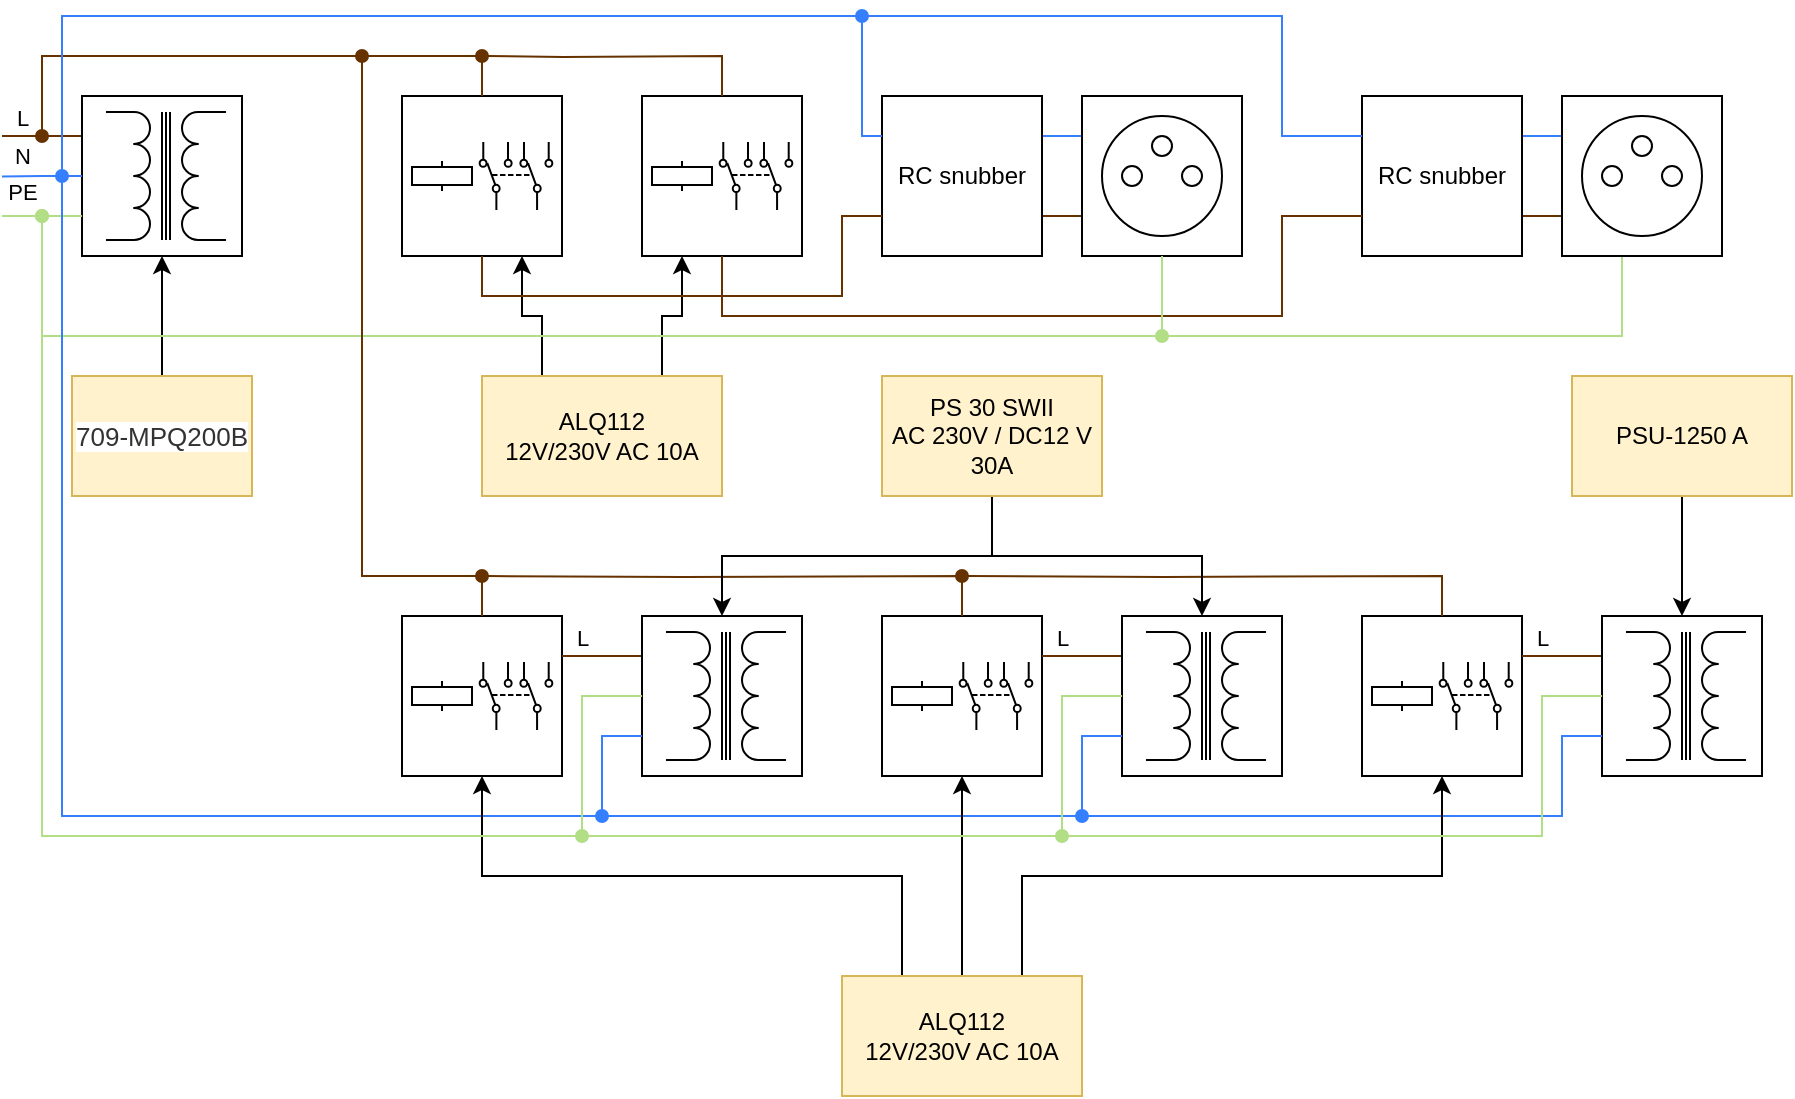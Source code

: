 <mxfile version="26.0.14">
  <diagram name="Page-1" id="16e2658f-23c8-b752-8be9-c03fbebb8bbe">
    <mxGraphModel dx="1405" dy="873" grid="1" gridSize="10" guides="1" tooltips="1" connect="1" arrows="1" fold="1" page="1" pageScale="1" pageWidth="1100" pageHeight="850" background="none" math="0" shadow="0">
      <root>
        <mxCell id="0" />
        <mxCell id="1" parent="0" />
        <mxCell id="LKb27FOyA3Ze82E5zqdl-3" value="" style="group" vertex="1" connectable="0" parent="1">
          <mxGeometry x="80" y="60" width="80" height="80" as="geometry" />
        </mxCell>
        <mxCell id="LKb27FOyA3Ze82E5zqdl-4" style="edgeStyle=orthogonalEdgeStyle;rounded=0;orthogonalLoop=1;jettySize=auto;html=1;exitX=0;exitY=0.25;exitDx=0;exitDy=0;startArrow=none;startFill=0;endArrow=none;strokeColor=#663300;" edge="1" parent="LKb27FOyA3Ze82E5zqdl-3" source="LKb27FOyA3Ze82E5zqdl-2">
          <mxGeometry relative="1" as="geometry">
            <mxPoint x="-40" y="20.023" as="targetPoint" />
          </mxGeometry>
        </mxCell>
        <mxCell id="LKb27FOyA3Ze82E5zqdl-5" value="L" style="edgeLabel;html=1;align=center;verticalAlign=middle;resizable=0;points=[];" vertex="1" connectable="0" parent="LKb27FOyA3Ze82E5zqdl-4">
          <mxGeometry x="0.157" y="-1" relative="1" as="geometry">
            <mxPoint x="-7" y="-9" as="offset" />
          </mxGeometry>
        </mxCell>
        <mxCell id="LKb27FOyA3Ze82E5zqdl-6" style="edgeStyle=orthogonalEdgeStyle;rounded=0;orthogonalLoop=1;jettySize=auto;html=1;exitX=0;exitY=0.5;exitDx=0;exitDy=0;endArrow=none;startFill=0;strokeColor=#357FFF;" edge="1" parent="LKb27FOyA3Ze82E5zqdl-3" source="LKb27FOyA3Ze82E5zqdl-2">
          <mxGeometry relative="1" as="geometry">
            <mxPoint x="-40" y="40.2" as="targetPoint" />
          </mxGeometry>
        </mxCell>
        <mxCell id="LKb27FOyA3Ze82E5zqdl-7" value="N" style="edgeLabel;html=1;align=center;verticalAlign=middle;resizable=0;points=[];" vertex="1" connectable="0" parent="LKb27FOyA3Ze82E5zqdl-6">
          <mxGeometry x="-0.273" y="-1" relative="1" as="geometry">
            <mxPoint x="-15" y="-9" as="offset" />
          </mxGeometry>
        </mxCell>
        <mxCell id="LKb27FOyA3Ze82E5zqdl-2" value="" style="rounded=0;whiteSpace=wrap;html=1;" vertex="1" parent="LKb27FOyA3Ze82E5zqdl-3">
          <mxGeometry width="80" height="80" as="geometry" />
        </mxCell>
        <mxCell id="LKb27FOyA3Ze82E5zqdl-1" value="" style="pointerEvents=1;verticalLabelPosition=bottom;shadow=0;dashed=0;align=center;html=1;verticalAlign=top;shape=mxgraph.electrical.inductors.transformer_1;rotation=-90;" vertex="1" parent="LKb27FOyA3Ze82E5zqdl-3">
          <mxGeometry x="10" y="10" width="64" height="60" as="geometry" />
        </mxCell>
        <mxCell id="LKb27FOyA3Ze82E5zqdl-11" style="edgeStyle=orthogonalEdgeStyle;rounded=0;orthogonalLoop=1;jettySize=auto;html=1;entryX=0;entryY=0.75;entryDx=0;entryDy=0;endArrow=none;startFill=0;strokeColor=#B2DE85;" edge="1" parent="1" target="LKb27FOyA3Ze82E5zqdl-2">
          <mxGeometry relative="1" as="geometry">
            <mxPoint x="40" y="120" as="sourcePoint" />
            <Array as="points">
              <mxPoint x="40" y="120" />
            </Array>
          </mxGeometry>
        </mxCell>
        <mxCell id="LKb27FOyA3Ze82E5zqdl-12" value="PE" style="edgeLabel;html=1;align=center;verticalAlign=middle;resizable=0;points=[];" vertex="1" connectable="0" parent="LKb27FOyA3Ze82E5zqdl-11">
          <mxGeometry x="0.155" relative="1" as="geometry">
            <mxPoint x="-13" y="-12" as="offset" />
          </mxGeometry>
        </mxCell>
        <mxCell id="LKb27FOyA3Ze82E5zqdl-18" value="" style="group" vertex="1" connectable="0" parent="1">
          <mxGeometry x="240" y="60" width="80" height="80" as="geometry" />
        </mxCell>
        <mxCell id="LKb27FOyA3Ze82E5zqdl-15" value="" style="whiteSpace=wrap;html=1;aspect=fixed;" vertex="1" parent="LKb27FOyA3Ze82E5zqdl-18">
          <mxGeometry width="80" height="80" as="geometry" />
        </mxCell>
        <mxCell id="LKb27FOyA3Ze82E5zqdl-16" value="" style="pointerEvents=1;verticalLabelPosition=bottom;shadow=0;dashed=0;align=center;html=1;verticalAlign=top;shape=mxgraph.electrical.electro-mechanical.dpdt3;elSwitchState=1;rotation=-90;" vertex="1" parent="LKb27FOyA3Ze82E5zqdl-18">
          <mxGeometry x="40" y="21.83" width="34" height="36.34" as="geometry" />
        </mxCell>
        <mxCell id="LKb27FOyA3Ze82E5zqdl-17" value="" style="pointerEvents=1;verticalLabelPosition=bottom;shadow=0;dashed=0;align=center;html=1;verticalAlign=top;shape=mxgraph.electrical.electro-mechanical.relay_coil;" vertex="1" parent="LKb27FOyA3Ze82E5zqdl-18">
          <mxGeometry x="5" y="32.5" width="30" height="15" as="geometry" />
        </mxCell>
        <mxCell id="LKb27FOyA3Ze82E5zqdl-20" style="edgeStyle=orthogonalEdgeStyle;rounded=0;orthogonalLoop=1;jettySize=auto;html=1;exitX=0.5;exitY=0;exitDx=0;exitDy=0;entryX=0.5;entryY=1;entryDx=0;entryDy=0;" edge="1" parent="1" source="LKb27FOyA3Ze82E5zqdl-19" target="LKb27FOyA3Ze82E5zqdl-2">
          <mxGeometry relative="1" as="geometry" />
        </mxCell>
        <mxCell id="LKb27FOyA3Ze82E5zqdl-19" value="&lt;span style=&quot;color: rgb(51, 51, 51); font-family: Arial, Helvetica, sans-serif; font-size: 13px; text-align: start; background-color: rgb(255, 255, 255);&quot;&gt;709-MPQ200B&lt;/span&gt;" style="rounded=0;whiteSpace=wrap;html=1;fillColor=#fff2cc;strokeColor=#d6b656;" vertex="1" parent="1">
          <mxGeometry x="75" y="200" width="90" height="60" as="geometry" />
        </mxCell>
        <mxCell id="LKb27FOyA3Ze82E5zqdl-21" style="edgeStyle=orthogonalEdgeStyle;rounded=0;orthogonalLoop=1;jettySize=auto;html=1;entryX=0.5;entryY=0;entryDx=0;entryDy=0;endArrow=none;startFill=1;endFill=1;startArrow=oval;strokeColor=#663300;" edge="1" parent="1" target="LKb27FOyA3Ze82E5zqdl-15">
          <mxGeometry relative="1" as="geometry">
            <mxPoint x="60" y="80" as="sourcePoint" />
            <Array as="points">
              <mxPoint x="60" y="40" />
              <mxPoint x="280" y="40" />
            </Array>
          </mxGeometry>
        </mxCell>
        <mxCell id="LKb27FOyA3Ze82E5zqdl-28" style="edgeStyle=orthogonalEdgeStyle;rounded=0;orthogonalLoop=1;jettySize=auto;html=1;exitX=0.25;exitY=0;exitDx=0;exitDy=0;entryX=0.75;entryY=1;entryDx=0;entryDy=0;" edge="1" parent="1" source="LKb27FOyA3Ze82E5zqdl-22" target="LKb27FOyA3Ze82E5zqdl-15">
          <mxGeometry relative="1" as="geometry" />
        </mxCell>
        <mxCell id="LKb27FOyA3Ze82E5zqdl-29" style="edgeStyle=orthogonalEdgeStyle;rounded=0;orthogonalLoop=1;jettySize=auto;html=1;exitX=0.75;exitY=0;exitDx=0;exitDy=0;entryX=0.25;entryY=1;entryDx=0;entryDy=0;" edge="1" parent="1" source="LKb27FOyA3Ze82E5zqdl-22" target="LKb27FOyA3Ze82E5zqdl-24">
          <mxGeometry relative="1" as="geometry" />
        </mxCell>
        <mxCell id="LKb27FOyA3Ze82E5zqdl-22" value="ALQ112&lt;br&gt;12V/230V AC 10A" style="rounded=0;whiteSpace=wrap;html=1;fillColor=#fff2cc;strokeColor=#d6b656;" vertex="1" parent="1">
          <mxGeometry x="280" y="200" width="120" height="60" as="geometry" />
        </mxCell>
        <mxCell id="LKb27FOyA3Ze82E5zqdl-23" value="" style="group" vertex="1" connectable="0" parent="1">
          <mxGeometry x="360" y="60" width="80" height="80" as="geometry" />
        </mxCell>
        <mxCell id="LKb27FOyA3Ze82E5zqdl-24" value="" style="whiteSpace=wrap;html=1;aspect=fixed;" vertex="1" parent="LKb27FOyA3Ze82E5zqdl-23">
          <mxGeometry width="80" height="80" as="geometry" />
        </mxCell>
        <mxCell id="LKb27FOyA3Ze82E5zqdl-25" value="" style="pointerEvents=1;verticalLabelPosition=bottom;shadow=0;dashed=0;align=center;html=1;verticalAlign=top;shape=mxgraph.electrical.electro-mechanical.dpdt3;elSwitchState=1;rotation=-90;" vertex="1" parent="LKb27FOyA3Ze82E5zqdl-23">
          <mxGeometry x="40" y="21.83" width="34" height="36.34" as="geometry" />
        </mxCell>
        <mxCell id="LKb27FOyA3Ze82E5zqdl-26" value="" style="pointerEvents=1;verticalLabelPosition=bottom;shadow=0;dashed=0;align=center;html=1;verticalAlign=top;shape=mxgraph.electrical.electro-mechanical.relay_coil;" vertex="1" parent="LKb27FOyA3Ze82E5zqdl-23">
          <mxGeometry x="5" y="32.5" width="30" height="15" as="geometry" />
        </mxCell>
        <mxCell id="LKb27FOyA3Ze82E5zqdl-27" style="edgeStyle=orthogonalEdgeStyle;rounded=0;orthogonalLoop=1;jettySize=auto;html=1;entryX=0.5;entryY=0;entryDx=0;entryDy=0;endArrow=none;startFill=1;startArrow=oval;strokeColor=#663300;" edge="1" parent="1" target="LKb27FOyA3Ze82E5zqdl-24">
          <mxGeometry relative="1" as="geometry">
            <mxPoint x="280" y="40" as="sourcePoint" />
          </mxGeometry>
        </mxCell>
        <mxCell id="LKb27FOyA3Ze82E5zqdl-47" style="edgeStyle=orthogonalEdgeStyle;rounded=0;orthogonalLoop=1;jettySize=auto;html=1;exitX=1;exitY=0.25;exitDx=0;exitDy=0;entryX=0;entryY=0.25;entryDx=0;entryDy=0;endArrow=none;startFill=0;strokeColor=#357FFF;" edge="1" parent="1" source="LKb27FOyA3Ze82E5zqdl-30" target="LKb27FOyA3Ze82E5zqdl-37">
          <mxGeometry relative="1" as="geometry" />
        </mxCell>
        <mxCell id="LKb27FOyA3Ze82E5zqdl-48" style="edgeStyle=orthogonalEdgeStyle;rounded=0;orthogonalLoop=1;jettySize=auto;html=1;exitX=1;exitY=0.75;exitDx=0;exitDy=0;entryX=0;entryY=0.75;entryDx=0;entryDy=0;endArrow=none;startFill=0;strokeColor=#663300;" edge="1" parent="1" source="LKb27FOyA3Ze82E5zqdl-30" target="LKb27FOyA3Ze82E5zqdl-37">
          <mxGeometry relative="1" as="geometry" />
        </mxCell>
        <mxCell id="LKb27FOyA3Ze82E5zqdl-30" value="RC snubber" style="whiteSpace=wrap;html=1;aspect=fixed;container=1;" vertex="1" parent="1">
          <mxGeometry x="480" y="60" width="80" height="80" as="geometry" />
        </mxCell>
        <mxCell id="LKb27FOyA3Ze82E5zqdl-49" style="edgeStyle=orthogonalEdgeStyle;rounded=0;orthogonalLoop=1;jettySize=auto;html=1;exitX=1;exitY=0.25;exitDx=0;exitDy=0;entryX=0;entryY=0.25;entryDx=0;entryDy=0;endArrow=none;startFill=0;strokeColor=#357FFF;" edge="1" parent="1" source="LKb27FOyA3Ze82E5zqdl-31" target="LKb27FOyA3Ze82E5zqdl-42">
          <mxGeometry relative="1" as="geometry" />
        </mxCell>
        <mxCell id="LKb27FOyA3Ze82E5zqdl-50" style="edgeStyle=orthogonalEdgeStyle;rounded=0;orthogonalLoop=1;jettySize=auto;html=1;exitX=1;exitY=0.75;exitDx=0;exitDy=0;entryX=0;entryY=0.75;entryDx=0;entryDy=0;endArrow=none;startFill=0;strokeColor=#663300;" edge="1" parent="1" source="LKb27FOyA3Ze82E5zqdl-31" target="LKb27FOyA3Ze82E5zqdl-42">
          <mxGeometry relative="1" as="geometry" />
        </mxCell>
        <mxCell id="LKb27FOyA3Ze82E5zqdl-31" value="RC snubber" style="whiteSpace=wrap;html=1;aspect=fixed;container=1;" vertex="1" parent="1">
          <mxGeometry x="720" y="60" width="80" height="80" as="geometry" />
        </mxCell>
        <mxCell id="LKb27FOyA3Ze82E5zqdl-32" style="edgeStyle=orthogonalEdgeStyle;rounded=0;orthogonalLoop=1;jettySize=auto;html=1;exitX=0.5;exitY=1;exitDx=0;exitDy=0;entryX=0;entryY=0.75;entryDx=0;entryDy=0;endArrow=none;startFill=0;strokeColor=#663300;" edge="1" parent="1" source="LKb27FOyA3Ze82E5zqdl-15" target="LKb27FOyA3Ze82E5zqdl-30">
          <mxGeometry relative="1" as="geometry">
            <Array as="points">
              <mxPoint x="280" y="160" />
              <mxPoint x="460" y="160" />
              <mxPoint x="460" y="120" />
            </Array>
          </mxGeometry>
        </mxCell>
        <mxCell id="LKb27FOyA3Ze82E5zqdl-33" style="edgeStyle=orthogonalEdgeStyle;rounded=0;orthogonalLoop=1;jettySize=auto;html=1;exitX=0.5;exitY=1;exitDx=0;exitDy=0;entryX=0;entryY=0.75;entryDx=0;entryDy=0;endArrow=none;startFill=0;strokeColor=#663300;" edge="1" parent="1" source="LKb27FOyA3Ze82E5zqdl-24" target="LKb27FOyA3Ze82E5zqdl-31">
          <mxGeometry relative="1" as="geometry">
            <Array as="points">
              <mxPoint x="400" y="170" />
              <mxPoint x="680" y="170" />
              <mxPoint x="680" y="120" />
            </Array>
          </mxGeometry>
        </mxCell>
        <mxCell id="LKb27FOyA3Ze82E5zqdl-34" style="edgeStyle=orthogonalEdgeStyle;rounded=0;orthogonalLoop=1;jettySize=auto;html=1;entryX=0;entryY=0.25;entryDx=0;entryDy=0;startArrow=oval;startFill=1;endArrow=none;strokeColor=#357FFF;" edge="1" parent="1" target="LKb27FOyA3Ze82E5zqdl-30">
          <mxGeometry relative="1" as="geometry">
            <mxPoint x="70" y="100" as="sourcePoint" />
            <Array as="points">
              <mxPoint x="70" y="20" />
              <mxPoint x="470" y="20" />
              <mxPoint x="470" y="80" />
            </Array>
          </mxGeometry>
        </mxCell>
        <mxCell id="LKb27FOyA3Ze82E5zqdl-35" style="edgeStyle=orthogonalEdgeStyle;rounded=0;orthogonalLoop=1;jettySize=auto;html=1;entryX=0;entryY=0.25;entryDx=0;entryDy=0;endArrow=none;startFill=1;startArrow=oval;strokeColor=#357FFF;" edge="1" parent="1" target="LKb27FOyA3Ze82E5zqdl-31">
          <mxGeometry relative="1" as="geometry">
            <mxPoint x="470" y="20" as="sourcePoint" />
            <Array as="points">
              <mxPoint x="680" y="20" />
              <mxPoint x="680" y="80" />
            </Array>
          </mxGeometry>
        </mxCell>
        <mxCell id="LKb27FOyA3Ze82E5zqdl-52" style="edgeStyle=orthogonalEdgeStyle;rounded=0;orthogonalLoop=1;jettySize=auto;html=1;entryX=0.5;entryY=1;entryDx=0;entryDy=0;strokeColor=#B2DE85;endArrow=none;startFill=1;startArrow=oval;" edge="1" parent="1" target="LKb27FOyA3Ze82E5zqdl-42">
          <mxGeometry relative="1" as="geometry">
            <mxPoint x="620" y="180" as="sourcePoint" />
            <Array as="points">
              <mxPoint x="620" y="180" />
              <mxPoint x="850" y="180" />
            </Array>
          </mxGeometry>
        </mxCell>
        <mxCell id="LKb27FOyA3Ze82E5zqdl-37" value="" style="whiteSpace=wrap;html=1;aspect=fixed;container=1;" vertex="1" parent="1">
          <mxGeometry x="580" y="60" width="80" height="80" as="geometry" />
        </mxCell>
        <mxCell id="LKb27FOyA3Ze82E5zqdl-38" value="" style="ellipse;whiteSpace=wrap;html=1;aspect=fixed;" vertex="1" parent="LKb27FOyA3Ze82E5zqdl-37">
          <mxGeometry x="10" y="10" width="60" height="60" as="geometry" />
        </mxCell>
        <mxCell id="LKb27FOyA3Ze82E5zqdl-39" value="" style="ellipse;whiteSpace=wrap;html=1;aspect=fixed;" vertex="1" parent="LKb27FOyA3Ze82E5zqdl-37">
          <mxGeometry x="20" y="35" width="10" height="10" as="geometry" />
        </mxCell>
        <mxCell id="LKb27FOyA3Ze82E5zqdl-40" value="" style="ellipse;whiteSpace=wrap;html=1;aspect=fixed;" vertex="1" parent="LKb27FOyA3Ze82E5zqdl-37">
          <mxGeometry x="50" y="35" width="10" height="10" as="geometry" />
        </mxCell>
        <mxCell id="LKb27FOyA3Ze82E5zqdl-41" value="" style="ellipse;whiteSpace=wrap;html=1;aspect=fixed;" vertex="1" parent="LKb27FOyA3Ze82E5zqdl-37">
          <mxGeometry x="35" y="20" width="10" height="10" as="geometry" />
        </mxCell>
        <mxCell id="LKb27FOyA3Ze82E5zqdl-42" value="" style="whiteSpace=wrap;html=1;aspect=fixed;container=1;" vertex="1" parent="1">
          <mxGeometry x="820" y="60" width="80" height="80" as="geometry" />
        </mxCell>
        <mxCell id="LKb27FOyA3Ze82E5zqdl-43" value="" style="ellipse;whiteSpace=wrap;html=1;aspect=fixed;" vertex="1" parent="LKb27FOyA3Ze82E5zqdl-42">
          <mxGeometry x="10" y="10" width="60" height="60" as="geometry" />
        </mxCell>
        <mxCell id="LKb27FOyA3Ze82E5zqdl-44" value="" style="ellipse;whiteSpace=wrap;html=1;aspect=fixed;" vertex="1" parent="LKb27FOyA3Ze82E5zqdl-42">
          <mxGeometry x="20" y="35" width="10" height="10" as="geometry" />
        </mxCell>
        <mxCell id="LKb27FOyA3Ze82E5zqdl-45" value="" style="ellipse;whiteSpace=wrap;html=1;aspect=fixed;" vertex="1" parent="LKb27FOyA3Ze82E5zqdl-42">
          <mxGeometry x="50" y="35" width="10" height="10" as="geometry" />
        </mxCell>
        <mxCell id="LKb27FOyA3Ze82E5zqdl-46" value="" style="ellipse;whiteSpace=wrap;html=1;aspect=fixed;" vertex="1" parent="LKb27FOyA3Ze82E5zqdl-42">
          <mxGeometry x="35" y="20" width="10" height="10" as="geometry" />
        </mxCell>
        <mxCell id="LKb27FOyA3Ze82E5zqdl-51" style="edgeStyle=orthogonalEdgeStyle;rounded=0;orthogonalLoop=1;jettySize=auto;html=1;entryX=0.5;entryY=1;entryDx=0;entryDy=0;endArrow=none;startFill=1;strokeColor=#B2DE85;startArrow=oval;" edge="1" parent="1" target="LKb27FOyA3Ze82E5zqdl-37">
          <mxGeometry relative="1" as="geometry">
            <mxPoint x="60" y="120" as="sourcePoint" />
            <Array as="points">
              <mxPoint x="60" y="180" />
              <mxPoint x="620" y="180" />
            </Array>
          </mxGeometry>
        </mxCell>
        <mxCell id="LKb27FOyA3Ze82E5zqdl-54" value="" style="group" vertex="1" connectable="0" parent="1">
          <mxGeometry x="240" y="320" width="80" height="80" as="geometry" />
        </mxCell>
        <mxCell id="LKb27FOyA3Ze82E5zqdl-55" value="" style="whiteSpace=wrap;html=1;aspect=fixed;" vertex="1" parent="LKb27FOyA3Ze82E5zqdl-54">
          <mxGeometry width="80" height="80" as="geometry" />
        </mxCell>
        <mxCell id="LKb27FOyA3Ze82E5zqdl-56" value="" style="pointerEvents=1;verticalLabelPosition=bottom;shadow=0;dashed=0;align=center;html=1;verticalAlign=top;shape=mxgraph.electrical.electro-mechanical.dpdt3;elSwitchState=1;rotation=-90;" vertex="1" parent="LKb27FOyA3Ze82E5zqdl-54">
          <mxGeometry x="40" y="21.83" width="34" height="36.34" as="geometry" />
        </mxCell>
        <mxCell id="LKb27FOyA3Ze82E5zqdl-57" value="" style="pointerEvents=1;verticalLabelPosition=bottom;shadow=0;dashed=0;align=center;html=1;verticalAlign=top;shape=mxgraph.electrical.electro-mechanical.relay_coil;" vertex="1" parent="LKb27FOyA3Ze82E5zqdl-54">
          <mxGeometry x="5" y="32.5" width="30" height="15" as="geometry" />
        </mxCell>
        <mxCell id="LKb27FOyA3Ze82E5zqdl-58" value="" style="group" vertex="1" connectable="0" parent="1">
          <mxGeometry x="480" y="320" width="80" height="80" as="geometry" />
        </mxCell>
        <mxCell id="LKb27FOyA3Ze82E5zqdl-59" value="" style="whiteSpace=wrap;html=1;aspect=fixed;" vertex="1" parent="LKb27FOyA3Ze82E5zqdl-58">
          <mxGeometry width="80" height="80" as="geometry" />
        </mxCell>
        <mxCell id="LKb27FOyA3Ze82E5zqdl-60" value="" style="pointerEvents=1;verticalLabelPosition=bottom;shadow=0;dashed=0;align=center;html=1;verticalAlign=top;shape=mxgraph.electrical.electro-mechanical.dpdt3;elSwitchState=1;rotation=-90;" vertex="1" parent="LKb27FOyA3Ze82E5zqdl-58">
          <mxGeometry x="40" y="21.83" width="34" height="36.34" as="geometry" />
        </mxCell>
        <mxCell id="LKb27FOyA3Ze82E5zqdl-61" value="" style="pointerEvents=1;verticalLabelPosition=bottom;shadow=0;dashed=0;align=center;html=1;verticalAlign=top;shape=mxgraph.electrical.electro-mechanical.relay_coil;" vertex="1" parent="LKb27FOyA3Ze82E5zqdl-58">
          <mxGeometry x="5" y="32.5" width="30" height="15" as="geometry" />
        </mxCell>
        <mxCell id="LKb27FOyA3Ze82E5zqdl-62" value="" style="group" vertex="1" connectable="0" parent="1">
          <mxGeometry x="720" y="320" width="80" height="80" as="geometry" />
        </mxCell>
        <mxCell id="LKb27FOyA3Ze82E5zqdl-63" value="" style="whiteSpace=wrap;html=1;aspect=fixed;" vertex="1" parent="LKb27FOyA3Ze82E5zqdl-62">
          <mxGeometry width="80" height="80" as="geometry" />
        </mxCell>
        <mxCell id="LKb27FOyA3Ze82E5zqdl-64" value="" style="pointerEvents=1;verticalLabelPosition=bottom;shadow=0;dashed=0;align=center;html=1;verticalAlign=top;shape=mxgraph.electrical.electro-mechanical.dpdt3;elSwitchState=1;rotation=-90;" vertex="1" parent="LKb27FOyA3Ze82E5zqdl-62">
          <mxGeometry x="40" y="21.83" width="34" height="36.34" as="geometry" />
        </mxCell>
        <mxCell id="LKb27FOyA3Ze82E5zqdl-65" value="" style="pointerEvents=1;verticalLabelPosition=bottom;shadow=0;dashed=0;align=center;html=1;verticalAlign=top;shape=mxgraph.electrical.electro-mechanical.relay_coil;" vertex="1" parent="LKb27FOyA3Ze82E5zqdl-62">
          <mxGeometry x="5" y="32.5" width="30" height="15" as="geometry" />
        </mxCell>
        <mxCell id="LKb27FOyA3Ze82E5zqdl-66" value="" style="group" vertex="1" connectable="0" parent="1">
          <mxGeometry x="360" y="320" width="80" height="80" as="geometry" />
        </mxCell>
        <mxCell id="LKb27FOyA3Ze82E5zqdl-67" style="edgeStyle=orthogonalEdgeStyle;rounded=0;orthogonalLoop=1;jettySize=auto;html=1;exitX=0;exitY=0.25;exitDx=0;exitDy=0;startArrow=none;startFill=0;endArrow=none;strokeColor=#663300;" edge="1" parent="LKb27FOyA3Ze82E5zqdl-66" source="LKb27FOyA3Ze82E5zqdl-71">
          <mxGeometry relative="1" as="geometry">
            <mxPoint x="-40" y="20.023" as="targetPoint" />
          </mxGeometry>
        </mxCell>
        <mxCell id="LKb27FOyA3Ze82E5zqdl-68" value="L" style="edgeLabel;html=1;align=center;verticalAlign=middle;resizable=0;points=[];" vertex="1" connectable="0" parent="LKb27FOyA3Ze82E5zqdl-67">
          <mxGeometry x="0.157" y="-1" relative="1" as="geometry">
            <mxPoint x="-7" y="-9" as="offset" />
          </mxGeometry>
        </mxCell>
        <mxCell id="LKb27FOyA3Ze82E5zqdl-71" value="" style="rounded=0;whiteSpace=wrap;html=1;" vertex="1" parent="LKb27FOyA3Ze82E5zqdl-66">
          <mxGeometry width="80" height="80" as="geometry" />
        </mxCell>
        <mxCell id="LKb27FOyA3Ze82E5zqdl-72" value="" style="pointerEvents=1;verticalLabelPosition=bottom;shadow=0;dashed=0;align=center;html=1;verticalAlign=top;shape=mxgraph.electrical.inductors.transformer_1;rotation=-90;" vertex="1" parent="LKb27FOyA3Ze82E5zqdl-66">
          <mxGeometry x="10" y="10" width="64" height="60" as="geometry" />
        </mxCell>
        <mxCell id="LKb27FOyA3Ze82E5zqdl-73" value="" style="group" vertex="1" connectable="0" parent="1">
          <mxGeometry x="600" y="320" width="80" height="80" as="geometry" />
        </mxCell>
        <mxCell id="LKb27FOyA3Ze82E5zqdl-74" style="edgeStyle=orthogonalEdgeStyle;rounded=0;orthogonalLoop=1;jettySize=auto;html=1;exitX=0;exitY=0.25;exitDx=0;exitDy=0;startArrow=none;startFill=0;endArrow=none;strokeColor=#663300;" edge="1" parent="LKb27FOyA3Ze82E5zqdl-73" source="LKb27FOyA3Ze82E5zqdl-76">
          <mxGeometry relative="1" as="geometry">
            <mxPoint x="-40" y="20.023" as="targetPoint" />
          </mxGeometry>
        </mxCell>
        <mxCell id="LKb27FOyA3Ze82E5zqdl-75" value="L" style="edgeLabel;html=1;align=center;verticalAlign=middle;resizable=0;points=[];" vertex="1" connectable="0" parent="LKb27FOyA3Ze82E5zqdl-74">
          <mxGeometry x="0.157" y="-1" relative="1" as="geometry">
            <mxPoint x="-7" y="-9" as="offset" />
          </mxGeometry>
        </mxCell>
        <mxCell id="LKb27FOyA3Ze82E5zqdl-76" value="" style="rounded=0;whiteSpace=wrap;html=1;" vertex="1" parent="LKb27FOyA3Ze82E5zqdl-73">
          <mxGeometry width="80" height="80" as="geometry" />
        </mxCell>
        <mxCell id="LKb27FOyA3Ze82E5zqdl-77" value="" style="pointerEvents=1;verticalLabelPosition=bottom;shadow=0;dashed=0;align=center;html=1;verticalAlign=top;shape=mxgraph.electrical.inductors.transformer_1;rotation=-90;" vertex="1" parent="LKb27FOyA3Ze82E5zqdl-73">
          <mxGeometry x="10" y="10" width="64" height="60" as="geometry" />
        </mxCell>
        <mxCell id="LKb27FOyA3Ze82E5zqdl-78" value="" style="group" vertex="1" connectable="0" parent="1">
          <mxGeometry x="840" y="320" width="80" height="80" as="geometry" />
        </mxCell>
        <mxCell id="LKb27FOyA3Ze82E5zqdl-79" style="edgeStyle=orthogonalEdgeStyle;rounded=0;orthogonalLoop=1;jettySize=auto;html=1;exitX=0;exitY=0.25;exitDx=0;exitDy=0;startArrow=none;startFill=0;endArrow=none;strokeColor=#663300;" edge="1" parent="LKb27FOyA3Ze82E5zqdl-78" source="LKb27FOyA3Ze82E5zqdl-81">
          <mxGeometry relative="1" as="geometry">
            <mxPoint x="-40" y="20.023" as="targetPoint" />
          </mxGeometry>
        </mxCell>
        <mxCell id="LKb27FOyA3Ze82E5zqdl-80" value="L" style="edgeLabel;html=1;align=center;verticalAlign=middle;resizable=0;points=[];" vertex="1" connectable="0" parent="LKb27FOyA3Ze82E5zqdl-79">
          <mxGeometry x="0.157" y="-1" relative="1" as="geometry">
            <mxPoint x="-7" y="-9" as="offset" />
          </mxGeometry>
        </mxCell>
        <mxCell id="LKb27FOyA3Ze82E5zqdl-81" value="" style="rounded=0;whiteSpace=wrap;html=1;" vertex="1" parent="LKb27FOyA3Ze82E5zqdl-78">
          <mxGeometry width="80" height="80" as="geometry" />
        </mxCell>
        <mxCell id="LKb27FOyA3Ze82E5zqdl-82" value="" style="pointerEvents=1;verticalLabelPosition=bottom;shadow=0;dashed=0;align=center;html=1;verticalAlign=top;shape=mxgraph.electrical.inductors.transformer_1;rotation=-90;" vertex="1" parent="LKb27FOyA3Ze82E5zqdl-78">
          <mxGeometry x="10" y="10" width="64" height="60" as="geometry" />
        </mxCell>
        <mxCell id="LKb27FOyA3Ze82E5zqdl-83" style="edgeStyle=orthogonalEdgeStyle;rounded=0;orthogonalLoop=1;jettySize=auto;html=1;entryX=0.5;entryY=0;entryDx=0;entryDy=0;endArrow=none;startFill=1;strokeColor=#663300;startArrow=oval;" edge="1" parent="1" target="LKb27FOyA3Ze82E5zqdl-55">
          <mxGeometry relative="1" as="geometry">
            <mxPoint x="220" y="40" as="sourcePoint" />
            <Array as="points">
              <mxPoint x="220" y="40" />
              <mxPoint x="220" y="300" />
              <mxPoint x="280" y="300" />
            </Array>
          </mxGeometry>
        </mxCell>
        <mxCell id="LKb27FOyA3Ze82E5zqdl-84" style="edgeStyle=orthogonalEdgeStyle;rounded=0;orthogonalLoop=1;jettySize=auto;html=1;entryX=0.5;entryY=0;entryDx=0;entryDy=0;endArrow=none;startFill=1;startArrow=oval;strokeColor=#663300;" edge="1" parent="1" target="LKb27FOyA3Ze82E5zqdl-59">
          <mxGeometry relative="1" as="geometry">
            <mxPoint x="280" y="300" as="sourcePoint" />
          </mxGeometry>
        </mxCell>
        <mxCell id="LKb27FOyA3Ze82E5zqdl-85" style="edgeStyle=orthogonalEdgeStyle;rounded=0;orthogonalLoop=1;jettySize=auto;html=1;entryX=0.5;entryY=0;entryDx=0;entryDy=0;endArrow=none;startFill=1;strokeColor=#663300;startArrow=oval;" edge="1" parent="1" target="LKb27FOyA3Ze82E5zqdl-63">
          <mxGeometry relative="1" as="geometry">
            <mxPoint x="520" y="300" as="sourcePoint" />
          </mxGeometry>
        </mxCell>
        <mxCell id="LKb27FOyA3Ze82E5zqdl-86" style="edgeStyle=orthogonalEdgeStyle;rounded=0;orthogonalLoop=1;jettySize=auto;html=1;exitX=0;exitY=0.5;exitDx=0;exitDy=0;entryX=0;entryY=0.75;entryDx=0;entryDy=0;strokeColor=#357FFF;endArrow=none;startFill=0;" edge="1" parent="1" source="LKb27FOyA3Ze82E5zqdl-2" target="LKb27FOyA3Ze82E5zqdl-71">
          <mxGeometry relative="1" as="geometry">
            <Array as="points">
              <mxPoint x="70" y="100" />
              <mxPoint x="70" y="420" />
              <mxPoint x="340" y="420" />
              <mxPoint x="340" y="380" />
            </Array>
          </mxGeometry>
        </mxCell>
        <mxCell id="LKb27FOyA3Ze82E5zqdl-87" style="edgeStyle=orthogonalEdgeStyle;rounded=0;orthogonalLoop=1;jettySize=auto;html=1;entryX=0;entryY=0.75;entryDx=0;entryDy=0;strokeColor=#357FFF;startArrow=oval;startFill=1;endArrow=none;" edge="1" parent="1" target="LKb27FOyA3Ze82E5zqdl-76">
          <mxGeometry relative="1" as="geometry">
            <mxPoint x="340" y="420" as="sourcePoint" />
            <Array as="points">
              <mxPoint x="340" y="420" />
              <mxPoint x="580" y="420" />
              <mxPoint x="580" y="380" />
            </Array>
          </mxGeometry>
        </mxCell>
        <mxCell id="LKb27FOyA3Ze82E5zqdl-88" style="edgeStyle=orthogonalEdgeStyle;rounded=0;orthogonalLoop=1;jettySize=auto;html=1;entryX=0;entryY=0.75;entryDx=0;entryDy=0;endArrow=none;startFill=1;strokeColor=#357FFF;startArrow=oval;" edge="1" parent="1" target="LKb27FOyA3Ze82E5zqdl-81">
          <mxGeometry relative="1" as="geometry">
            <mxPoint x="580" y="420" as="sourcePoint" />
            <Array as="points">
              <mxPoint x="580" y="420" />
              <mxPoint x="820" y="420" />
              <mxPoint x="820" y="380" />
            </Array>
          </mxGeometry>
        </mxCell>
        <mxCell id="LKb27FOyA3Ze82E5zqdl-90" style="edgeStyle=orthogonalEdgeStyle;rounded=0;orthogonalLoop=1;jettySize=auto;html=1;exitX=0.25;exitY=0;exitDx=0;exitDy=0;entryX=0.5;entryY=1;entryDx=0;entryDy=0;" edge="1" parent="1" source="LKb27FOyA3Ze82E5zqdl-89" target="LKb27FOyA3Ze82E5zqdl-55">
          <mxGeometry relative="1" as="geometry" />
        </mxCell>
        <mxCell id="LKb27FOyA3Ze82E5zqdl-91" style="edgeStyle=orthogonalEdgeStyle;rounded=0;orthogonalLoop=1;jettySize=auto;html=1;exitX=0.5;exitY=0;exitDx=0;exitDy=0;entryX=0.5;entryY=1;entryDx=0;entryDy=0;" edge="1" parent="1" source="LKb27FOyA3Ze82E5zqdl-89" target="LKb27FOyA3Ze82E5zqdl-59">
          <mxGeometry relative="1" as="geometry" />
        </mxCell>
        <mxCell id="LKb27FOyA3Ze82E5zqdl-92" style="edgeStyle=orthogonalEdgeStyle;rounded=0;orthogonalLoop=1;jettySize=auto;html=1;exitX=0.75;exitY=0;exitDx=0;exitDy=0;entryX=0.5;entryY=1;entryDx=0;entryDy=0;" edge="1" parent="1" source="LKb27FOyA3Ze82E5zqdl-89" target="LKb27FOyA3Ze82E5zqdl-63">
          <mxGeometry relative="1" as="geometry" />
        </mxCell>
        <mxCell id="LKb27FOyA3Ze82E5zqdl-89" value="ALQ112&lt;br&gt;12V/230V AC 10A" style="rounded=0;whiteSpace=wrap;html=1;fillColor=#fff2cc;strokeColor=#d6b656;" vertex="1" parent="1">
          <mxGeometry x="460" y="500" width="120" height="60" as="geometry" />
        </mxCell>
        <mxCell id="LKb27FOyA3Ze82E5zqdl-94" style="edgeStyle=orthogonalEdgeStyle;rounded=0;orthogonalLoop=1;jettySize=auto;html=1;exitX=0.5;exitY=1;exitDx=0;exitDy=0;entryX=0.5;entryY=0;entryDx=0;entryDy=0;" edge="1" parent="1" source="LKb27FOyA3Ze82E5zqdl-93" target="LKb27FOyA3Ze82E5zqdl-71">
          <mxGeometry relative="1" as="geometry" />
        </mxCell>
        <mxCell id="LKb27FOyA3Ze82E5zqdl-95" style="edgeStyle=orthogonalEdgeStyle;rounded=0;orthogonalLoop=1;jettySize=auto;html=1;exitX=0.5;exitY=1;exitDx=0;exitDy=0;entryX=0.5;entryY=0;entryDx=0;entryDy=0;" edge="1" parent="1" source="LKb27FOyA3Ze82E5zqdl-93" target="LKb27FOyA3Ze82E5zqdl-76">
          <mxGeometry relative="1" as="geometry" />
        </mxCell>
        <mxCell id="LKb27FOyA3Ze82E5zqdl-93" value="PS 30 SWII&lt;br&gt;AC 230V / DC12 V&lt;br&gt;30A" style="rounded=0;whiteSpace=wrap;html=1;fillColor=#fff2cc;strokeColor=#d6b656;" vertex="1" parent="1">
          <mxGeometry x="480" y="200" width="110" height="60" as="geometry" />
        </mxCell>
        <mxCell id="LKb27FOyA3Ze82E5zqdl-96" style="edgeStyle=orthogonalEdgeStyle;rounded=0;orthogonalLoop=1;jettySize=auto;html=1;entryX=0;entryY=0.5;entryDx=0;entryDy=0;endArrow=none;startFill=1;startArrow=oval;strokeColor=#B2DE85;" edge="1" parent="1" target="LKb27FOyA3Ze82E5zqdl-71">
          <mxGeometry relative="1" as="geometry">
            <mxPoint x="60" y="120" as="sourcePoint" />
            <Array as="points">
              <mxPoint x="60" y="120" />
              <mxPoint x="60" y="430" />
              <mxPoint x="330" y="430" />
              <mxPoint x="330" y="360" />
            </Array>
          </mxGeometry>
        </mxCell>
        <mxCell id="LKb27FOyA3Ze82E5zqdl-97" style="edgeStyle=orthogonalEdgeStyle;rounded=0;orthogonalLoop=1;jettySize=auto;html=1;entryX=0;entryY=0.5;entryDx=0;entryDy=0;endArrow=none;startFill=1;strokeColor=#B2DE85;startArrow=oval;" edge="1" parent="1" target="LKb27FOyA3Ze82E5zqdl-76">
          <mxGeometry relative="1" as="geometry">
            <mxPoint x="330" y="430" as="sourcePoint" />
            <Array as="points">
              <mxPoint x="330" y="360" />
              <mxPoint x="330" y="430" />
              <mxPoint x="570" y="430" />
              <mxPoint x="570" y="360" />
            </Array>
          </mxGeometry>
        </mxCell>
        <mxCell id="LKb27FOyA3Ze82E5zqdl-98" style="edgeStyle=orthogonalEdgeStyle;rounded=0;orthogonalLoop=1;jettySize=auto;html=1;entryX=0;entryY=0.5;entryDx=0;entryDy=0;strokeColor=#B2DE85;endArrow=none;startFill=1;startArrow=oval;" edge="1" parent="1" target="LKb27FOyA3Ze82E5zqdl-81">
          <mxGeometry relative="1" as="geometry">
            <mxPoint x="570" y="430" as="sourcePoint" />
            <Array as="points">
              <mxPoint x="570" y="360" />
              <mxPoint x="570" y="430" />
              <mxPoint x="810" y="430" />
              <mxPoint x="810" y="360" />
            </Array>
          </mxGeometry>
        </mxCell>
        <mxCell id="LKb27FOyA3Ze82E5zqdl-100" style="edgeStyle=orthogonalEdgeStyle;rounded=0;orthogonalLoop=1;jettySize=auto;html=1;exitX=0.5;exitY=1;exitDx=0;exitDy=0;entryX=0.5;entryY=0;entryDx=0;entryDy=0;" edge="1" parent="1" source="LKb27FOyA3Ze82E5zqdl-99" target="LKb27FOyA3Ze82E5zqdl-81">
          <mxGeometry relative="1" as="geometry" />
        </mxCell>
        <mxCell id="LKb27FOyA3Ze82E5zqdl-99" value="PSU-1250 A" style="rounded=0;whiteSpace=wrap;html=1;fillColor=#fff2cc;strokeColor=#d6b656;" vertex="1" parent="1">
          <mxGeometry x="825" y="200" width="110" height="60" as="geometry" />
        </mxCell>
      </root>
    </mxGraphModel>
  </diagram>
</mxfile>
